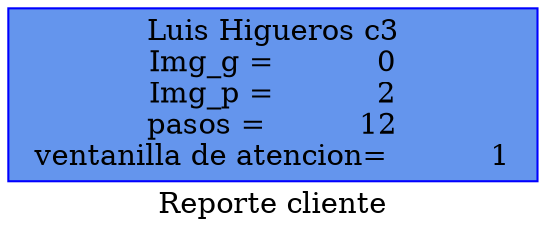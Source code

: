  digraph lista_atendidos {
 label= "Reporte cliente";
     node [shape=box, style=filled, color=blue, fillcolor=cornflowerblue];
     "Node1" [label="Luis Higueros c3\n Img_g =           0 \n Img_p =           2 \n pasos =          12 \n ventanilla de atencion=           1 "];
 }
